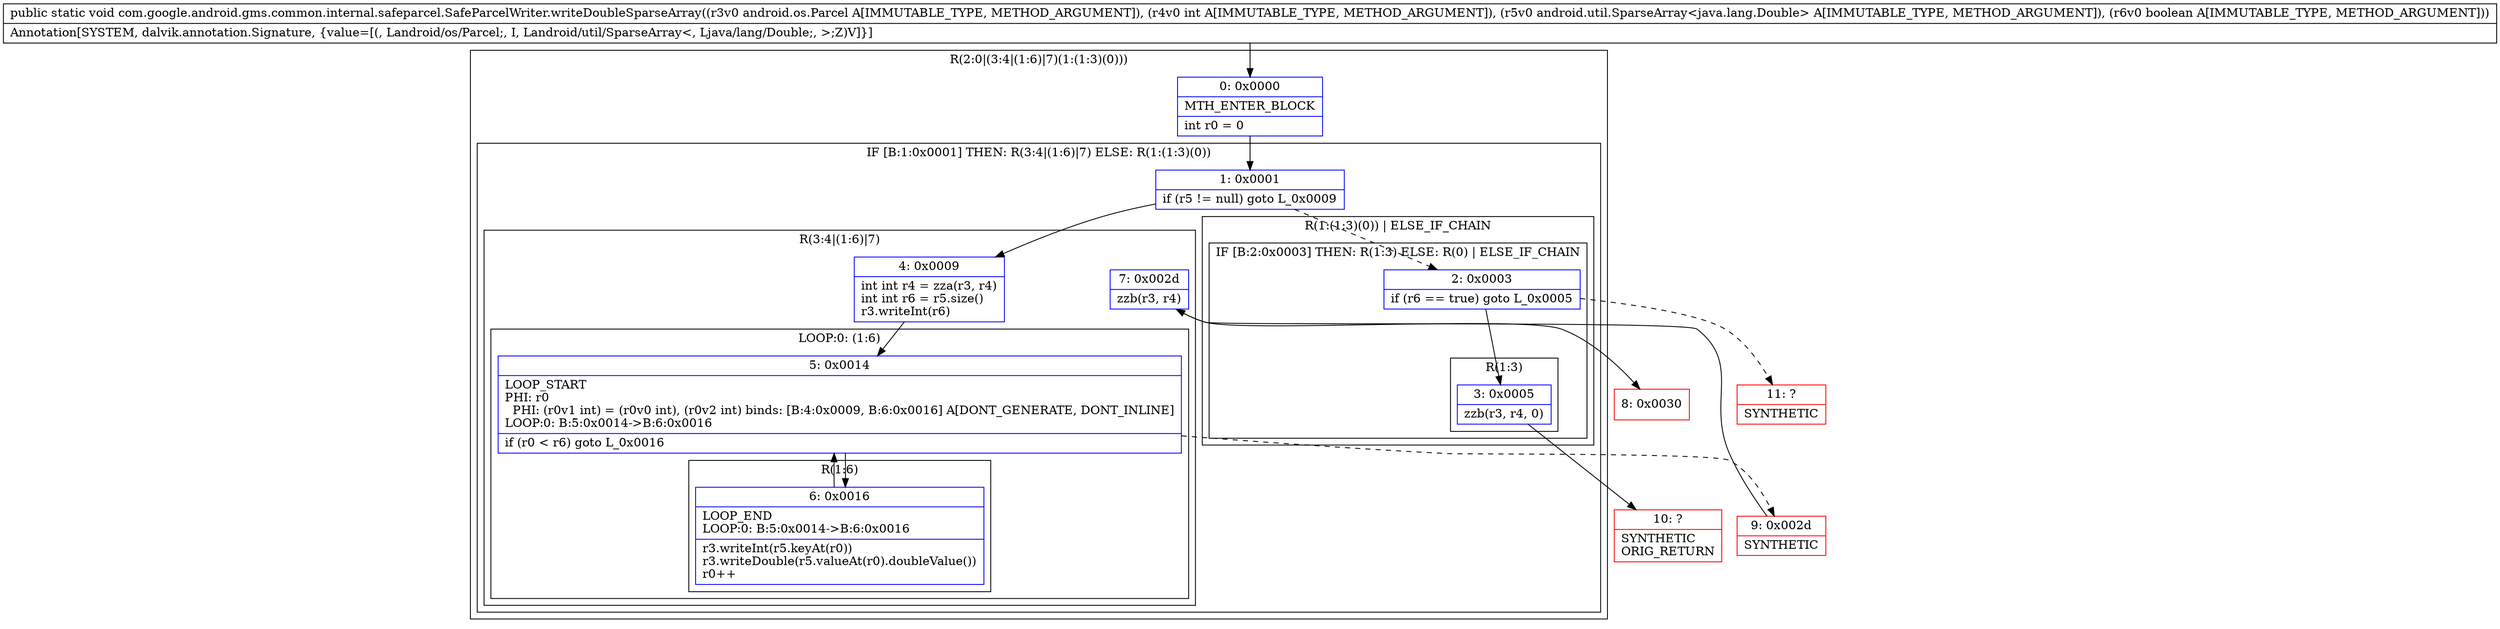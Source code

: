 digraph "CFG forcom.google.android.gms.common.internal.safeparcel.SafeParcelWriter.writeDoubleSparseArray(Landroid\/os\/Parcel;ILandroid\/util\/SparseArray;Z)V" {
subgraph cluster_Region_1342847705 {
label = "R(2:0|(3:4|(1:6)|7)(1:(1:3)(0)))";
node [shape=record,color=blue];
Node_0 [shape=record,label="{0\:\ 0x0000|MTH_ENTER_BLOCK\l|int r0 = 0\l}"];
subgraph cluster_IfRegion_54435412 {
label = "IF [B:1:0x0001] THEN: R(3:4|(1:6)|7) ELSE: R(1:(1:3)(0))";
node [shape=record,color=blue];
Node_1 [shape=record,label="{1\:\ 0x0001|if (r5 != null) goto L_0x0009\l}"];
subgraph cluster_Region_835034903 {
label = "R(3:4|(1:6)|7)";
node [shape=record,color=blue];
Node_4 [shape=record,label="{4\:\ 0x0009|int int r4 = zza(r3, r4)\lint int r6 = r5.size()\lr3.writeInt(r6)\l}"];
subgraph cluster_LoopRegion_1670932733 {
label = "LOOP:0: (1:6)";
node [shape=record,color=blue];
Node_5 [shape=record,label="{5\:\ 0x0014|LOOP_START\lPHI: r0 \l  PHI: (r0v1 int) = (r0v0 int), (r0v2 int) binds: [B:4:0x0009, B:6:0x0016] A[DONT_GENERATE, DONT_INLINE]\lLOOP:0: B:5:0x0014\-\>B:6:0x0016\l|if (r0 \< r6) goto L_0x0016\l}"];
subgraph cluster_Region_1479770337 {
label = "R(1:6)";
node [shape=record,color=blue];
Node_6 [shape=record,label="{6\:\ 0x0016|LOOP_END\lLOOP:0: B:5:0x0014\-\>B:6:0x0016\l|r3.writeInt(r5.keyAt(r0))\lr3.writeDouble(r5.valueAt(r0).doubleValue())\lr0++\l}"];
}
}
Node_7 [shape=record,label="{7\:\ 0x002d|zzb(r3, r4)\l}"];
}
subgraph cluster_Region_194642818 {
label = "R(1:(1:3)(0)) | ELSE_IF_CHAIN\l";
node [shape=record,color=blue];
subgraph cluster_IfRegion_1605943306 {
label = "IF [B:2:0x0003] THEN: R(1:3) ELSE: R(0) | ELSE_IF_CHAIN\l";
node [shape=record,color=blue];
Node_2 [shape=record,label="{2\:\ 0x0003|if (r6 == true) goto L_0x0005\l}"];
subgraph cluster_Region_674040812 {
label = "R(1:3)";
node [shape=record,color=blue];
Node_3 [shape=record,label="{3\:\ 0x0005|zzb(r3, r4, 0)\l}"];
}
subgraph cluster_Region_1595341955 {
label = "R(0)";
node [shape=record,color=blue];
}
}
}
}
}
Node_8 [shape=record,color=red,label="{8\:\ 0x0030}"];
Node_9 [shape=record,color=red,label="{9\:\ 0x002d|SYNTHETIC\l}"];
Node_10 [shape=record,color=red,label="{10\:\ ?|SYNTHETIC\lORIG_RETURN\l}"];
Node_11 [shape=record,color=red,label="{11\:\ ?|SYNTHETIC\l}"];
MethodNode[shape=record,label="{public static void com.google.android.gms.common.internal.safeparcel.SafeParcelWriter.writeDoubleSparseArray((r3v0 android.os.Parcel A[IMMUTABLE_TYPE, METHOD_ARGUMENT]), (r4v0 int A[IMMUTABLE_TYPE, METHOD_ARGUMENT]), (r5v0 android.util.SparseArray\<java.lang.Double\> A[IMMUTABLE_TYPE, METHOD_ARGUMENT]), (r6v0 boolean A[IMMUTABLE_TYPE, METHOD_ARGUMENT]))  | Annotation[SYSTEM, dalvik.annotation.Signature, \{value=[(, Landroid\/os\/Parcel;, I, Landroid\/util\/SparseArray\<, Ljava\/lang\/Double;, \>;Z)V]\}]\l}"];
MethodNode -> Node_0;
Node_0 -> Node_1;
Node_1 -> Node_2[style=dashed];
Node_1 -> Node_4;
Node_4 -> Node_5;
Node_5 -> Node_6;
Node_5 -> Node_9[style=dashed];
Node_6 -> Node_5;
Node_7 -> Node_8;
Node_2 -> Node_3;
Node_2 -> Node_11[style=dashed];
Node_3 -> Node_10;
Node_9 -> Node_7;
}


